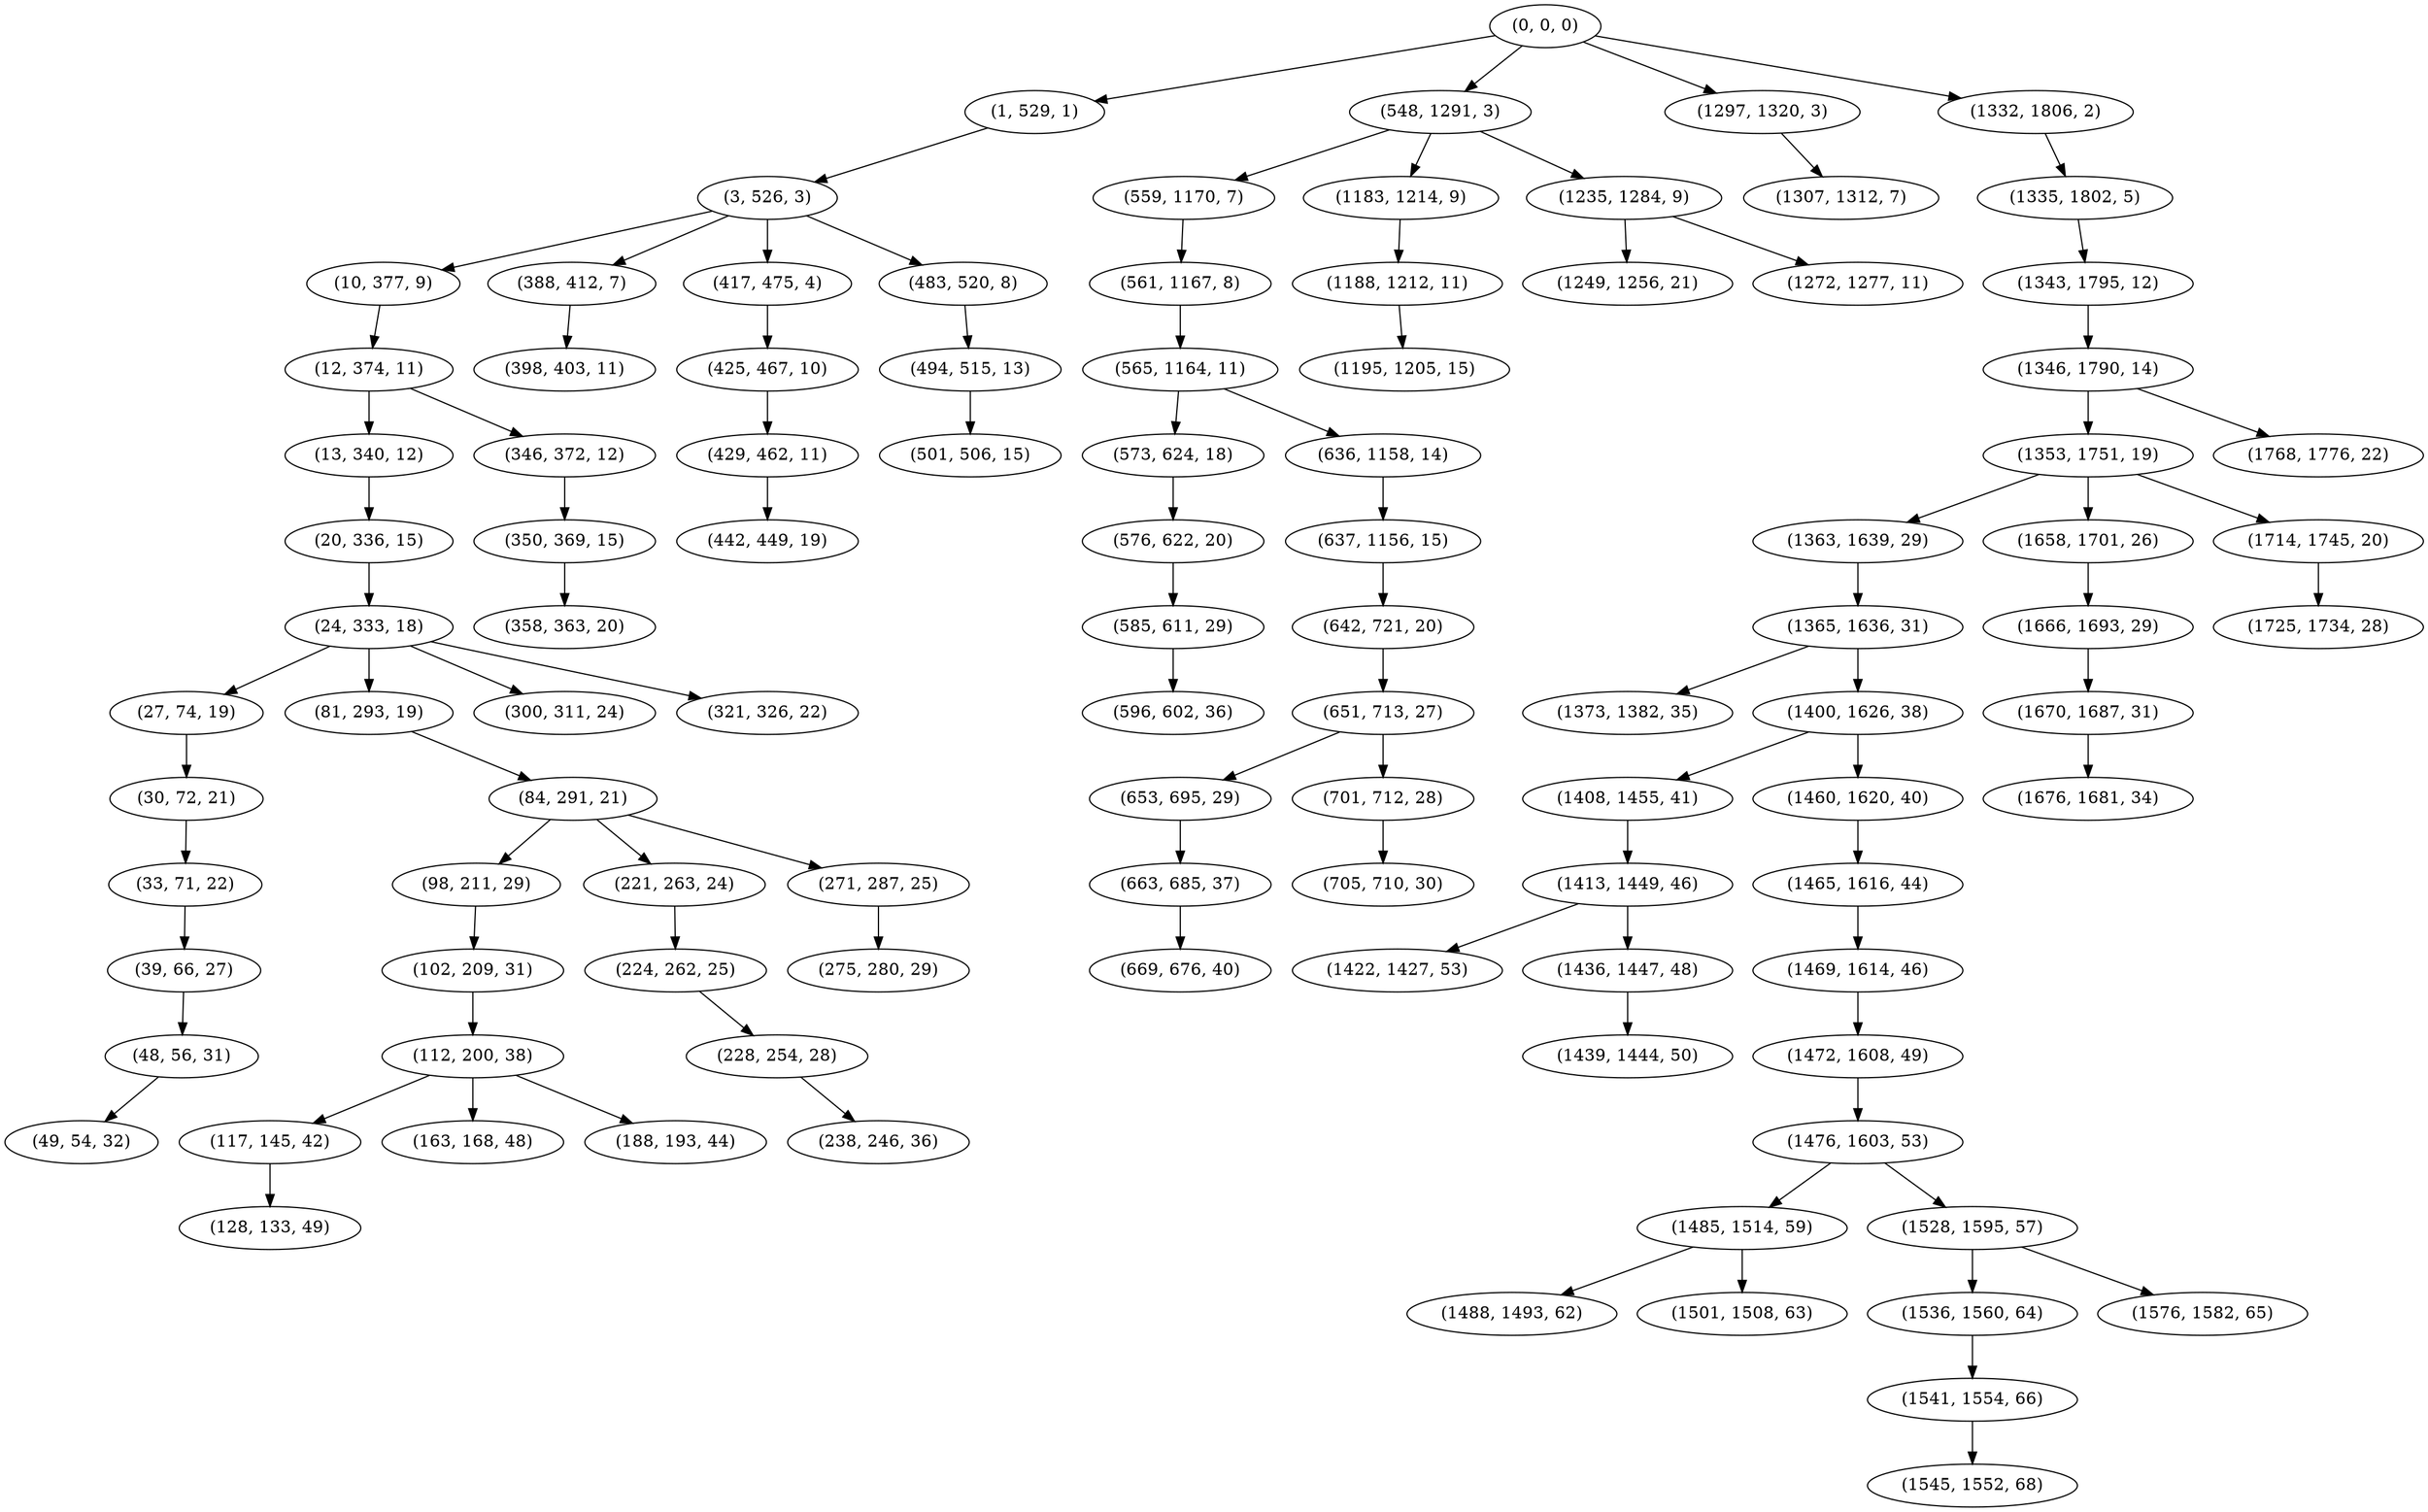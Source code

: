 digraph tree {
    "(0, 0, 0)";
    "(1, 529, 1)";
    "(3, 526, 3)";
    "(10, 377, 9)";
    "(12, 374, 11)";
    "(13, 340, 12)";
    "(20, 336, 15)";
    "(24, 333, 18)";
    "(27, 74, 19)";
    "(30, 72, 21)";
    "(33, 71, 22)";
    "(39, 66, 27)";
    "(48, 56, 31)";
    "(49, 54, 32)";
    "(81, 293, 19)";
    "(84, 291, 21)";
    "(98, 211, 29)";
    "(102, 209, 31)";
    "(112, 200, 38)";
    "(117, 145, 42)";
    "(128, 133, 49)";
    "(163, 168, 48)";
    "(188, 193, 44)";
    "(221, 263, 24)";
    "(224, 262, 25)";
    "(228, 254, 28)";
    "(238, 246, 36)";
    "(271, 287, 25)";
    "(275, 280, 29)";
    "(300, 311, 24)";
    "(321, 326, 22)";
    "(346, 372, 12)";
    "(350, 369, 15)";
    "(358, 363, 20)";
    "(388, 412, 7)";
    "(398, 403, 11)";
    "(417, 475, 4)";
    "(425, 467, 10)";
    "(429, 462, 11)";
    "(442, 449, 19)";
    "(483, 520, 8)";
    "(494, 515, 13)";
    "(501, 506, 15)";
    "(548, 1291, 3)";
    "(559, 1170, 7)";
    "(561, 1167, 8)";
    "(565, 1164, 11)";
    "(573, 624, 18)";
    "(576, 622, 20)";
    "(585, 611, 29)";
    "(596, 602, 36)";
    "(636, 1158, 14)";
    "(637, 1156, 15)";
    "(642, 721, 20)";
    "(651, 713, 27)";
    "(653, 695, 29)";
    "(663, 685, 37)";
    "(669, 676, 40)";
    "(701, 712, 28)";
    "(705, 710, 30)";
    "(1183, 1214, 9)";
    "(1188, 1212, 11)";
    "(1195, 1205, 15)";
    "(1235, 1284, 9)";
    "(1249, 1256, 21)";
    "(1272, 1277, 11)";
    "(1297, 1320, 3)";
    "(1307, 1312, 7)";
    "(1332, 1806, 2)";
    "(1335, 1802, 5)";
    "(1343, 1795, 12)";
    "(1346, 1790, 14)";
    "(1353, 1751, 19)";
    "(1363, 1639, 29)";
    "(1365, 1636, 31)";
    "(1373, 1382, 35)";
    "(1400, 1626, 38)";
    "(1408, 1455, 41)";
    "(1413, 1449, 46)";
    "(1422, 1427, 53)";
    "(1436, 1447, 48)";
    "(1439, 1444, 50)";
    "(1460, 1620, 40)";
    "(1465, 1616, 44)";
    "(1469, 1614, 46)";
    "(1472, 1608, 49)";
    "(1476, 1603, 53)";
    "(1485, 1514, 59)";
    "(1488, 1493, 62)";
    "(1501, 1508, 63)";
    "(1528, 1595, 57)";
    "(1536, 1560, 64)";
    "(1541, 1554, 66)";
    "(1545, 1552, 68)";
    "(1576, 1582, 65)";
    "(1658, 1701, 26)";
    "(1666, 1693, 29)";
    "(1670, 1687, 31)";
    "(1676, 1681, 34)";
    "(1714, 1745, 20)";
    "(1725, 1734, 28)";
    "(1768, 1776, 22)";
    "(0, 0, 0)" -> "(1, 529, 1)";
    "(0, 0, 0)" -> "(548, 1291, 3)";
    "(0, 0, 0)" -> "(1297, 1320, 3)";
    "(0, 0, 0)" -> "(1332, 1806, 2)";
    "(1, 529, 1)" -> "(3, 526, 3)";
    "(3, 526, 3)" -> "(10, 377, 9)";
    "(3, 526, 3)" -> "(388, 412, 7)";
    "(3, 526, 3)" -> "(417, 475, 4)";
    "(3, 526, 3)" -> "(483, 520, 8)";
    "(10, 377, 9)" -> "(12, 374, 11)";
    "(12, 374, 11)" -> "(13, 340, 12)";
    "(12, 374, 11)" -> "(346, 372, 12)";
    "(13, 340, 12)" -> "(20, 336, 15)";
    "(20, 336, 15)" -> "(24, 333, 18)";
    "(24, 333, 18)" -> "(27, 74, 19)";
    "(24, 333, 18)" -> "(81, 293, 19)";
    "(24, 333, 18)" -> "(300, 311, 24)";
    "(24, 333, 18)" -> "(321, 326, 22)";
    "(27, 74, 19)" -> "(30, 72, 21)";
    "(30, 72, 21)" -> "(33, 71, 22)";
    "(33, 71, 22)" -> "(39, 66, 27)";
    "(39, 66, 27)" -> "(48, 56, 31)";
    "(48, 56, 31)" -> "(49, 54, 32)";
    "(81, 293, 19)" -> "(84, 291, 21)";
    "(84, 291, 21)" -> "(98, 211, 29)";
    "(84, 291, 21)" -> "(221, 263, 24)";
    "(84, 291, 21)" -> "(271, 287, 25)";
    "(98, 211, 29)" -> "(102, 209, 31)";
    "(102, 209, 31)" -> "(112, 200, 38)";
    "(112, 200, 38)" -> "(117, 145, 42)";
    "(112, 200, 38)" -> "(163, 168, 48)";
    "(112, 200, 38)" -> "(188, 193, 44)";
    "(117, 145, 42)" -> "(128, 133, 49)";
    "(221, 263, 24)" -> "(224, 262, 25)";
    "(224, 262, 25)" -> "(228, 254, 28)";
    "(228, 254, 28)" -> "(238, 246, 36)";
    "(271, 287, 25)" -> "(275, 280, 29)";
    "(346, 372, 12)" -> "(350, 369, 15)";
    "(350, 369, 15)" -> "(358, 363, 20)";
    "(388, 412, 7)" -> "(398, 403, 11)";
    "(417, 475, 4)" -> "(425, 467, 10)";
    "(425, 467, 10)" -> "(429, 462, 11)";
    "(429, 462, 11)" -> "(442, 449, 19)";
    "(483, 520, 8)" -> "(494, 515, 13)";
    "(494, 515, 13)" -> "(501, 506, 15)";
    "(548, 1291, 3)" -> "(559, 1170, 7)";
    "(548, 1291, 3)" -> "(1183, 1214, 9)";
    "(548, 1291, 3)" -> "(1235, 1284, 9)";
    "(559, 1170, 7)" -> "(561, 1167, 8)";
    "(561, 1167, 8)" -> "(565, 1164, 11)";
    "(565, 1164, 11)" -> "(573, 624, 18)";
    "(565, 1164, 11)" -> "(636, 1158, 14)";
    "(573, 624, 18)" -> "(576, 622, 20)";
    "(576, 622, 20)" -> "(585, 611, 29)";
    "(585, 611, 29)" -> "(596, 602, 36)";
    "(636, 1158, 14)" -> "(637, 1156, 15)";
    "(637, 1156, 15)" -> "(642, 721, 20)";
    "(642, 721, 20)" -> "(651, 713, 27)";
    "(651, 713, 27)" -> "(653, 695, 29)";
    "(651, 713, 27)" -> "(701, 712, 28)";
    "(653, 695, 29)" -> "(663, 685, 37)";
    "(663, 685, 37)" -> "(669, 676, 40)";
    "(701, 712, 28)" -> "(705, 710, 30)";
    "(1183, 1214, 9)" -> "(1188, 1212, 11)";
    "(1188, 1212, 11)" -> "(1195, 1205, 15)";
    "(1235, 1284, 9)" -> "(1249, 1256, 21)";
    "(1235, 1284, 9)" -> "(1272, 1277, 11)";
    "(1297, 1320, 3)" -> "(1307, 1312, 7)";
    "(1332, 1806, 2)" -> "(1335, 1802, 5)";
    "(1335, 1802, 5)" -> "(1343, 1795, 12)";
    "(1343, 1795, 12)" -> "(1346, 1790, 14)";
    "(1346, 1790, 14)" -> "(1353, 1751, 19)";
    "(1346, 1790, 14)" -> "(1768, 1776, 22)";
    "(1353, 1751, 19)" -> "(1363, 1639, 29)";
    "(1353, 1751, 19)" -> "(1658, 1701, 26)";
    "(1353, 1751, 19)" -> "(1714, 1745, 20)";
    "(1363, 1639, 29)" -> "(1365, 1636, 31)";
    "(1365, 1636, 31)" -> "(1373, 1382, 35)";
    "(1365, 1636, 31)" -> "(1400, 1626, 38)";
    "(1400, 1626, 38)" -> "(1408, 1455, 41)";
    "(1400, 1626, 38)" -> "(1460, 1620, 40)";
    "(1408, 1455, 41)" -> "(1413, 1449, 46)";
    "(1413, 1449, 46)" -> "(1422, 1427, 53)";
    "(1413, 1449, 46)" -> "(1436, 1447, 48)";
    "(1436, 1447, 48)" -> "(1439, 1444, 50)";
    "(1460, 1620, 40)" -> "(1465, 1616, 44)";
    "(1465, 1616, 44)" -> "(1469, 1614, 46)";
    "(1469, 1614, 46)" -> "(1472, 1608, 49)";
    "(1472, 1608, 49)" -> "(1476, 1603, 53)";
    "(1476, 1603, 53)" -> "(1485, 1514, 59)";
    "(1476, 1603, 53)" -> "(1528, 1595, 57)";
    "(1485, 1514, 59)" -> "(1488, 1493, 62)";
    "(1485, 1514, 59)" -> "(1501, 1508, 63)";
    "(1528, 1595, 57)" -> "(1536, 1560, 64)";
    "(1528, 1595, 57)" -> "(1576, 1582, 65)";
    "(1536, 1560, 64)" -> "(1541, 1554, 66)";
    "(1541, 1554, 66)" -> "(1545, 1552, 68)";
    "(1658, 1701, 26)" -> "(1666, 1693, 29)";
    "(1666, 1693, 29)" -> "(1670, 1687, 31)";
    "(1670, 1687, 31)" -> "(1676, 1681, 34)";
    "(1714, 1745, 20)" -> "(1725, 1734, 28)";
}
